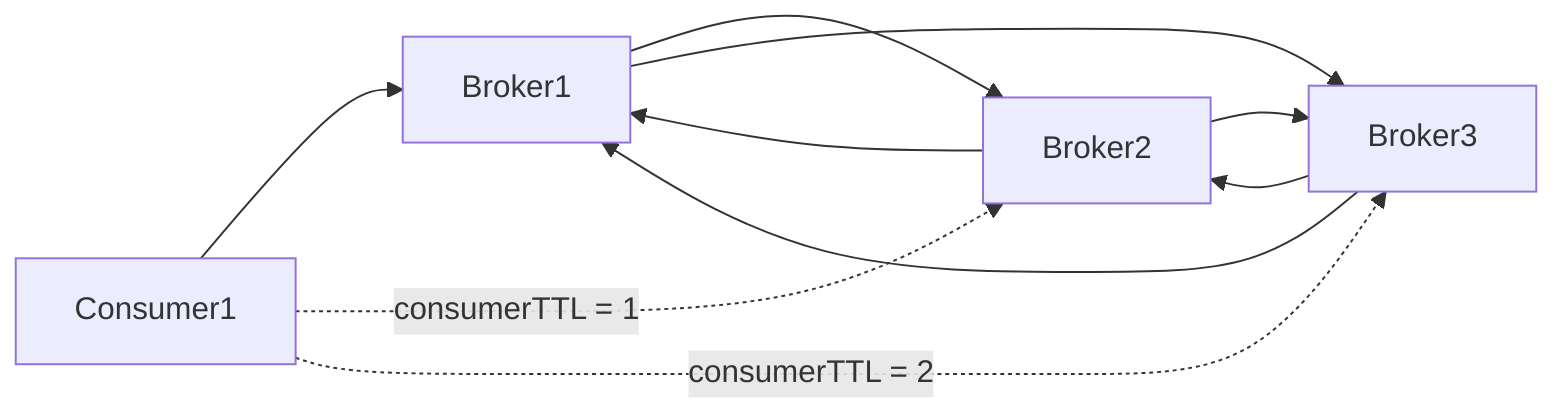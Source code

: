graph LR
    B1[Broker1]-->B2[Broker2]
    B2[Broker2]-->B1[Broker1]
    B2[Broker2]-->B3[Broker3]
    B3[Broker3]-->B2[Broker2]
    B3[Broker3]-->B1[Broker1]
    B1[Broker1]-->B3[Broker3]
    C1[Consumer1]
    C1-->B1[Broker1];
    C1-. consumerTTL = 1 .->B2[Broker2]
    C1-. consumerTTL = 2 .->B3[Broker3]